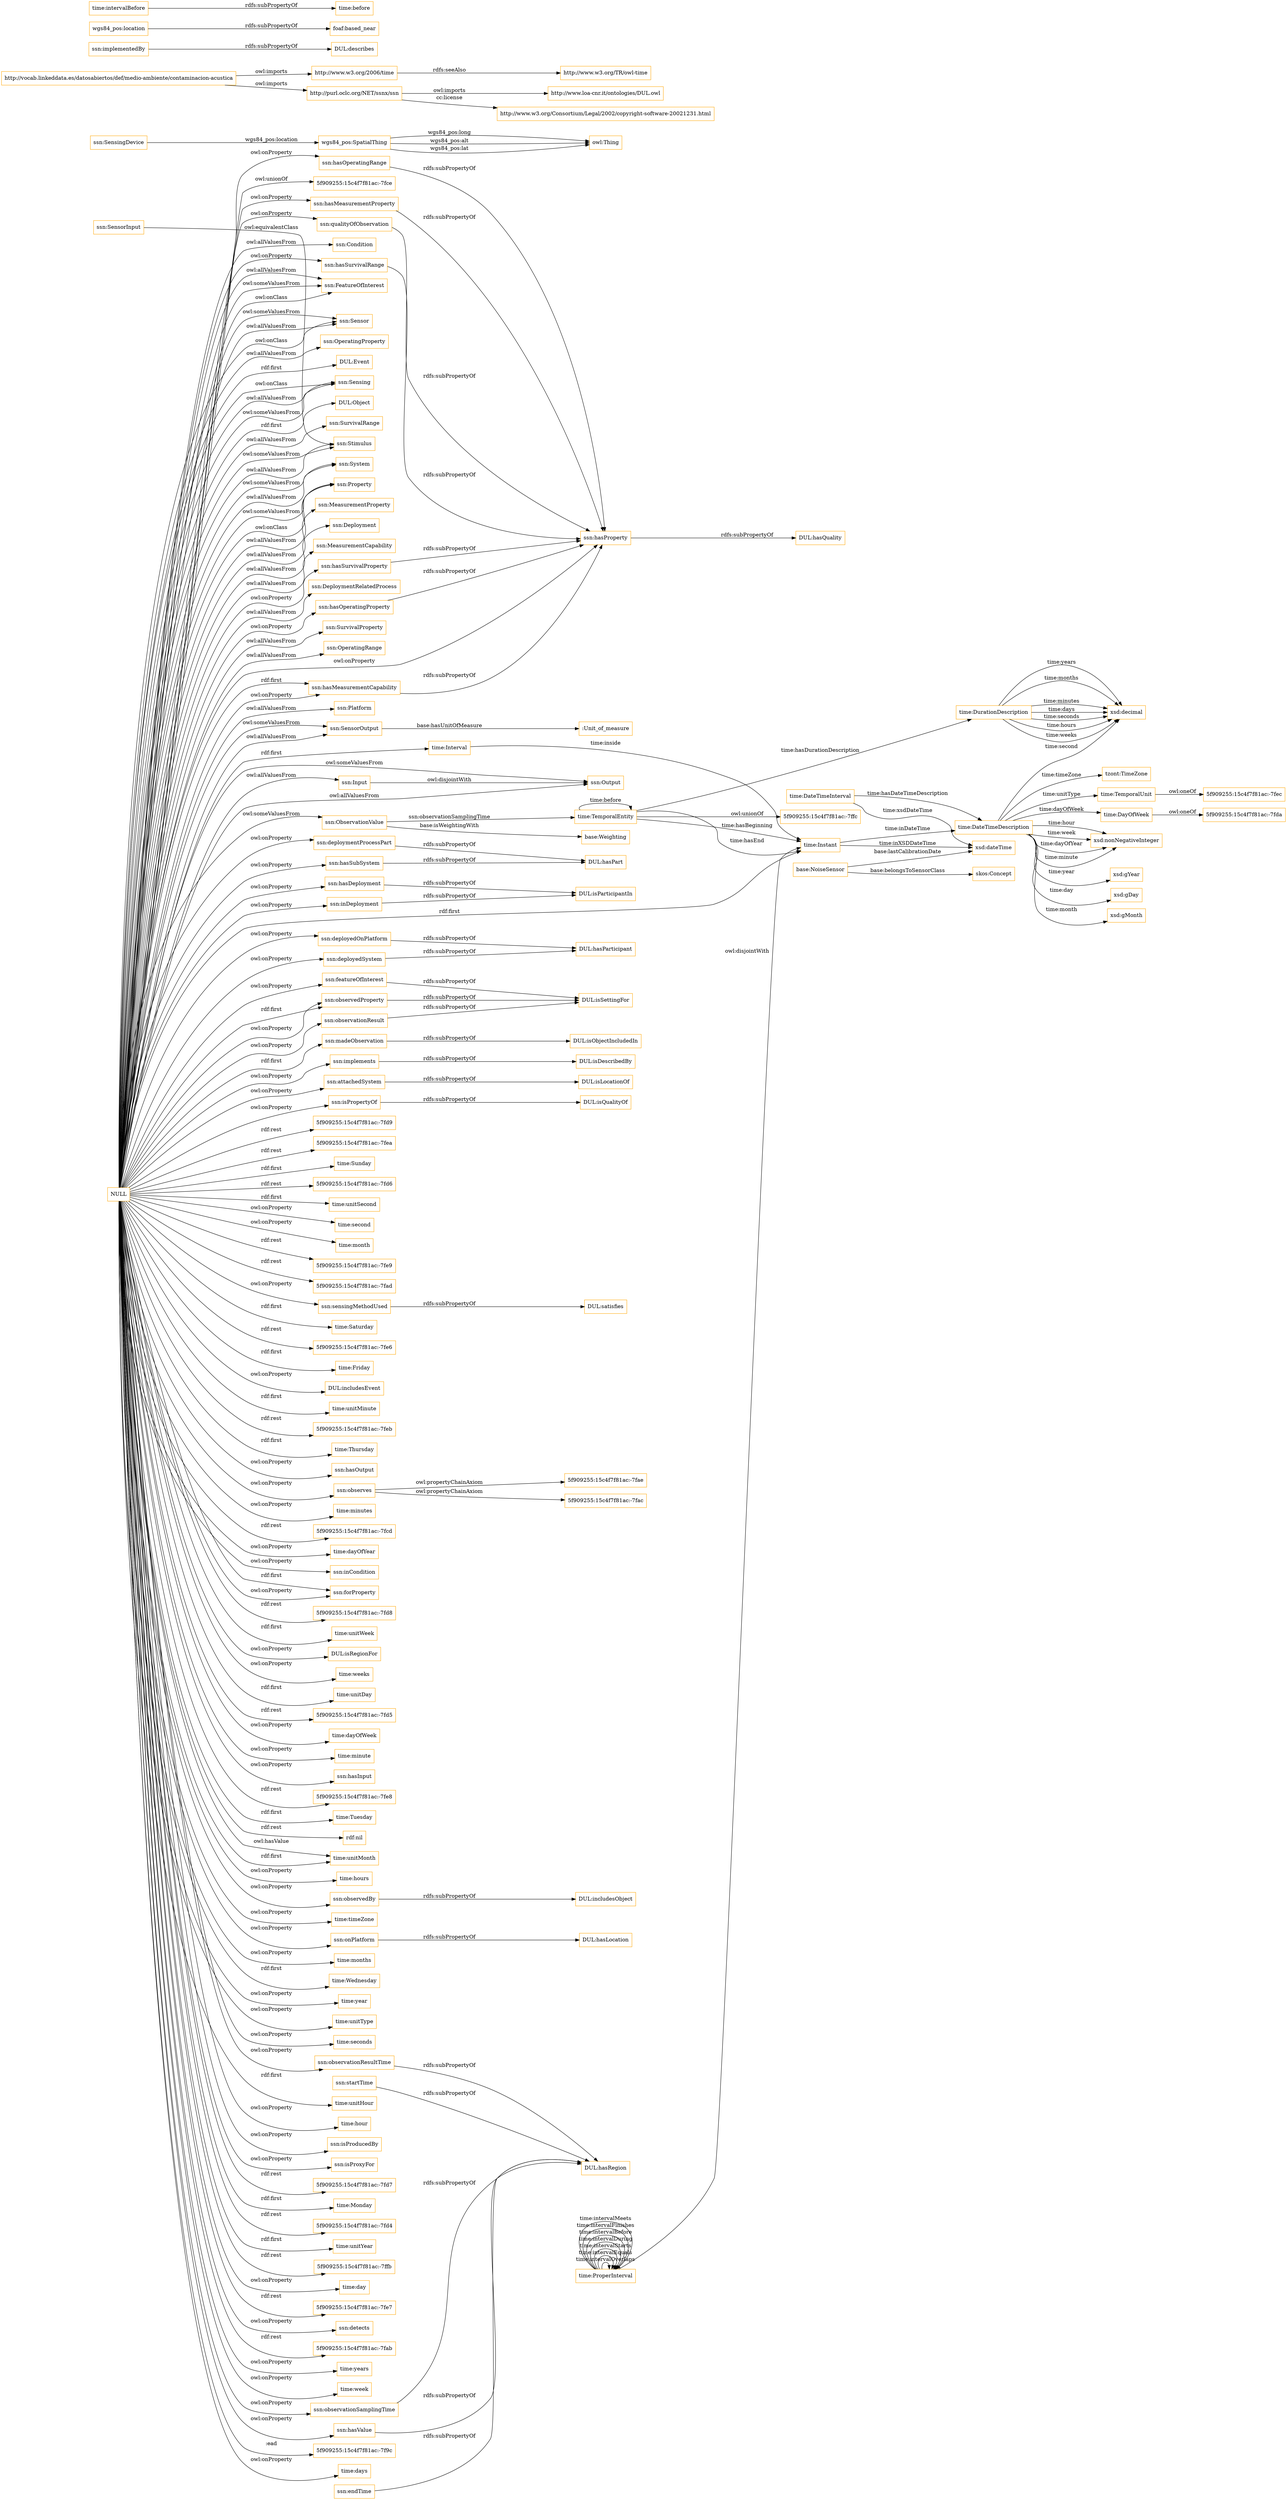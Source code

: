 digraph ar2dtool_diagram { 
rankdir=LR;
size="1501"
node [shape = rectangle, color="orange"]; ":Unit_of_measure" "skos:Concept" "wgs84_pos:SpatialThing" "base:Weighting" "base:NoiseSensor" "time:DateTimeInterval" "time:DurationDescription" "time:ProperInterval" "time:Interval" "time:TemporalEntity" "tzont:TimeZone" "time:DateTimeDescription" "time:TemporalUnit" "time:Instant" "time:DayOfWeek" "ssn:Condition" "ssn:SensorOutput" "ssn:FeatureOfInterest" "ssn:Sensor" "ssn:OperatingProperty" "DUL:Event" "ssn:Sensing" "DUL:Object" "ssn:SurvivalRange" "ssn:SensingDevice" "ssn:Stimulus" "ssn:System" "ssn:Property" "ssn:MeasurementProperty" "ssn:Deployment" "ssn:MeasurementCapability" "ssn:Input" "ssn:DeploymentRelatedProcess" "ssn:SensorInput" "ssn:ObservationValue" "ssn:SurvivalProperty" "ssn:OperatingRange" "ssn:Output" "ssn:Platform" ; /*classes style*/
	"ssn:hasSubSystem" -> "DUL:hasPart" [ label = "rdfs:subPropertyOf" ];
	"ssn:hasDeployment" -> "DUL:isParticipantIn" [ label = "rdfs:subPropertyOf" ];
	"http://www.w3.org/2006/time" -> "http://www.w3.org/TR/owl-time" [ label = "rdfs:seeAlso" ];
	"ssn:inDeployment" -> "DUL:isParticipantIn" [ label = "rdfs:subPropertyOf" ];
	"ssn:deploymentProcessPart" -> "DUL:hasPart" [ label = "rdfs:subPropertyOf" ];
	"http://purl.oclc.org/NET/ssnx/ssn" -> "http://www.loa-cnr.it/ontologies/DUL.owl" [ label = "owl:imports" ];
	"http://purl.oclc.org/NET/ssnx/ssn" -> "http://www.w3.org/Consortium/Legal/2002/copyright-software-20021231.html" [ label = "cc:license" ];
	"ssn:observedProperty" -> "DUL:isSettingFor" [ label = "rdfs:subPropertyOf" ];
	"ssn:deployedSystem" -> "DUL:hasParticipant" [ label = "rdfs:subPropertyOf" ];
	"ssn:deployedOnPlatform" -> "DUL:hasParticipant" [ label = "rdfs:subPropertyOf" ];
	"ssn:Input" -> "ssn:Output" [ label = "owl:disjointWith" ];
	"time:ProperInterval" -> "time:Instant" [ label = "owl:disjointWith" ];
	"ssn:observationResult" -> "DUL:isSettingFor" [ label = "rdfs:subPropertyOf" ];
	"ssn:madeObservation" -> "DUL:isObjectIncludedIn" [ label = "rdfs:subPropertyOf" ];
	"ssn:implements" -> "DUL:isDescribedBy" [ label = "rdfs:subPropertyOf" ];
	"http://vocab.linkeddata.es/datosabiertos/def/medio-ambiente/contaminacion-acustica" -> "http://www.w3.org/2006/time" [ label = "owl:imports" ];
	"http://vocab.linkeddata.es/datosabiertos/def/medio-ambiente/contaminacion-acustica" -> "http://purl.oclc.org/NET/ssnx/ssn" [ label = "owl:imports" ];
	"ssn:hasProperty" -> "DUL:hasQuality" [ label = "rdfs:subPropertyOf" ];
	"ssn:implementedBy" -> "DUL:describes" [ label = "rdfs:subPropertyOf" ];
	"wgs84_pos:location" -> "foaf:based_near" [ label = "rdfs:subPropertyOf" ];
	"ssn:attachedSystem" -> "DUL:isLocationOf" [ label = "rdfs:subPropertyOf" ];
	"ssn:hasMeasurementCapability" -> "ssn:hasProperty" [ label = "rdfs:subPropertyOf" ];
	"ssn:hasOperatingRange" -> "ssn:hasProperty" [ label = "rdfs:subPropertyOf" ];
	"ssn:hasMeasurementProperty" -> "ssn:hasProperty" [ label = "rdfs:subPropertyOf" ];
	"ssn:isPropertyOf" -> "DUL:isQualityOf" [ label = "rdfs:subPropertyOf" ];
	"ssn:observationResultTime" -> "DUL:hasRegion" [ label = "rdfs:subPropertyOf" ];
	"ssn:sensingMethodUsed" -> "DUL:satisfies" [ label = "rdfs:subPropertyOf" ];
	"ssn:qualityOfObservation" -> "ssn:hasProperty" [ label = "rdfs:subPropertyOf" ];
	"ssn:startTime" -> "DUL:hasRegion" [ label = "rdfs:subPropertyOf" ];
	"ssn:hasSurvivalRange" -> "ssn:hasProperty" [ label = "rdfs:subPropertyOf" ];
	"NULL" -> "ssn:MeasurementCapability" [ label = "owl:allValuesFrom" ];
	"NULL" -> "ssn:qualityOfObservation" [ label = "owl:onProperty" ];
	"NULL" -> "ssn:System" [ label = "owl:allValuesFrom" ];
	"NULL" -> "ssn:isPropertyOf" [ label = "owl:onProperty" ];
	"NULL" -> "5f909255:15c4f7f81ac:-7fd9" [ label = "rdf:rest" ];
	"NULL" -> "5f909255:15c4f7f81ac:-7fea" [ label = "rdf:rest" ];
	"NULL" -> "ssn:hasMeasurementCapability" [ label = "rdf:first" ];
	"NULL" -> "time:Sunday" [ label = "rdf:first" ];
	"NULL" -> "5f909255:15c4f7f81ac:-7fd6" [ label = "rdf:rest" ];
	"NULL" -> "time:unitSecond" [ label = "rdf:first" ];
	"NULL" -> "time:second" [ label = "owl:onProperty" ];
	"NULL" -> "ssn:hasDeployment" [ label = "owl:onProperty" ];
	"NULL" -> "ssn:FeatureOfInterest" [ label = "owl:allValuesFrom" ];
	"NULL" -> "time:month" [ label = "owl:onProperty" ];
	"NULL" -> "5f909255:15c4f7f81ac:-7fe9" [ label = "rdf:rest" ];
	"NULL" -> "ssn:Sensor" [ label = "owl:someValuesFrom" ];
	"NULL" -> "ssn:hasSurvivalRange" [ label = "owl:onProperty" ];
	"NULL" -> "ssn:implements" [ label = "owl:onProperty" ];
	"NULL" -> "5f909255:15c4f7f81ac:-7fad" [ label = "rdf:rest" ];
	"NULL" -> "ssn:observationSamplingTime" [ label = "owl:onProperty" ];
	"NULL" -> "time:Saturday" [ label = "rdf:first" ];
	"NULL" -> "ssn:System" [ label = "owl:someValuesFrom" ];
	"NULL" -> "5f909255:15c4f7f81ac:-7fe6" [ label = "rdf:rest" ];
	"NULL" -> "time:Friday" [ label = "rdf:first" ];
	"NULL" -> "ssn:Input" [ label = "owl:allValuesFrom" ];
	"NULL" -> "DUL:includesEvent" [ label = "owl:onProperty" ];
	"NULL" -> "ssn:madeObservation" [ label = "rdf:first" ];
	"NULL" -> "ssn:observedProperty" [ label = "owl:onProperty" ];
	"NULL" -> "ssn:Output" [ label = "owl:allValuesFrom" ];
	"NULL" -> "ssn:deploymentProcessPart" [ label = "owl:onProperty" ];
	"NULL" -> "time:unitMinute" [ label = "rdf:first" ];
	"NULL" -> "5f909255:15c4f7f81ac:-7feb" [ label = "rdf:rest" ];
	"NULL" -> "time:Thursday" [ label = "rdf:first" ];
	"NULL" -> "DUL:Event" [ label = "rdf:first" ];
	"NULL" -> "ssn:hasOutput" [ label = "owl:onProperty" ];
	"NULL" -> "ssn:deployedSystem" [ label = "owl:onProperty" ];
	"NULL" -> "ssn:observes" [ label = "owl:onProperty" ];
	"NULL" -> "ssn:ObservationValue" [ label = "owl:someValuesFrom" ];
	"NULL" -> "time:minutes" [ label = "owl:onProperty" ];
	"NULL" -> "DUL:Object" [ label = "rdf:first" ];
	"NULL" -> "ssn:inDeployment" [ label = "owl:onProperty" ];
	"NULL" -> "ssn:hasMeasurementCapability" [ label = "owl:onProperty" ];
	"NULL" -> "ssn:sensingMethodUsed" [ label = "owl:onProperty" ];
	"NULL" -> "5f909255:15c4f7f81ac:-7fcd" [ label = "rdf:rest" ];
	"NULL" -> "ssn:DeploymentRelatedProcess" [ label = "owl:allValuesFrom" ];
	"NULL" -> "ssn:Deployment" [ label = "owl:allValuesFrom" ];
	"NULL" -> "time:dayOfYear" [ label = "owl:onProperty" ];
	"NULL" -> "ssn:inCondition" [ label = "owl:onProperty" ];
	"NULL" -> "ssn:forProperty" [ label = "owl:onProperty" ];
	"NULL" -> "5f909255:15c4f7f81ac:-7fd8" [ label = "rdf:rest" ];
	"NULL" -> "time:unitWeek" [ label = "rdf:first" ];
	"NULL" -> "DUL:isRegionFor" [ label = "owl:onProperty" ];
	"NULL" -> "time:weeks" [ label = "owl:onProperty" ];
	"NULL" -> "time:unitDay" [ label = "rdf:first" ];
	"NULL" -> "ssn:Stimulus" [ label = "owl:someValuesFrom" ];
	"NULL" -> "ssn:hasProperty" [ label = "owl:onProperty" ];
	"NULL" -> "5f909255:15c4f7f81ac:-7fd5" [ label = "rdf:rest" ];
	"NULL" -> "ssn:Sensor" [ label = "owl:allValuesFrom" ];
	"NULL" -> "time:dayOfWeek" [ label = "owl:onProperty" ];
	"NULL" -> "ssn:Output" [ label = "owl:someValuesFrom" ];
	"NULL" -> "time:minute" [ label = "owl:onProperty" ];
	"NULL" -> "ssn:hasInput" [ label = "owl:onProperty" ];
	"NULL" -> "5f909255:15c4f7f81ac:-7fe8" [ label = "rdf:rest" ];
	"NULL" -> "time:Tuesday" [ label = "rdf:first" ];
	"NULL" -> "ssn:SensorOutput" [ label = "owl:allValuesFrom" ];
	"NULL" -> "rdf:nil" [ label = "rdf:rest" ];
	"NULL" -> "ssn:Sensor" [ label = "owl:onClass" ];
	"NULL" -> "time:unitMonth" [ label = "rdf:first" ];
	"NULL" -> "ssn:observationResult" [ label = "owl:onProperty" ];
	"NULL" -> "time:hours" [ label = "owl:onProperty" ];
	"NULL" -> "ssn:hasSurvivalProperty" [ label = "owl:onProperty" ];
	"NULL" -> "time:timeZone" [ label = "owl:onProperty" ];
	"NULL" -> "ssn:hasOperatingProperty" [ label = "owl:onProperty" ];
	"NULL" -> "ssn:Property" [ label = "owl:allValuesFrom" ];
	"NULL" -> "time:months" [ label = "owl:onProperty" ];
	"NULL" -> "time:Wednesday" [ label = "rdf:first" ];
	"NULL" -> "time:year" [ label = "owl:onProperty" ];
	"NULL" -> "time:unitType" [ label = "owl:onProperty" ];
	"NULL" -> "time:seconds" [ label = "owl:onProperty" ];
	"NULL" -> "ssn:hasOperatingRange" [ label = "owl:onProperty" ];
	"NULL" -> "ssn:observedBy" [ label = "owl:onProperty" ];
	"NULL" -> "ssn:attachedSystem" [ label = "owl:onProperty" ];
	"NULL" -> "ssn:FeatureOfInterest" [ label = "owl:someValuesFrom" ];
	"NULL" -> "ssn:FeatureOfInterest" [ label = "owl:onClass" ];
	"NULL" -> "ssn:Stimulus" [ label = "owl:allValuesFrom" ];
	"NULL" -> "ssn:onPlatform" [ label = "owl:onProperty" ];
	"NULL" -> "ssn:OperatingRange" [ label = "owl:allValuesFrom" ];
	"NULL" -> "time:unitHour" [ label = "rdf:first" ];
	"NULL" -> "time:hour" [ label = "owl:onProperty" ];
	"NULL" -> "ssn:Sensing" [ label = "owl:onClass" ];
	"NULL" -> "ssn:isProducedBy" [ label = "owl:onProperty" ];
	"NULL" -> "ssn:hasSubSystem" [ label = "owl:onProperty" ];
	"NULL" -> "ssn:hasMeasurementProperty" [ label = "owl:onProperty" ];
	"NULL" -> "ssn:isProxyFor" [ label = "owl:onProperty" ];
	"NULL" -> "5f909255:15c4f7f81ac:-7fd7" [ label = "rdf:rest" ];
	"NULL" -> "ssn:Platform" [ label = "owl:allValuesFrom" ];
	"NULL" -> "ssn:SurvivalProperty" [ label = "owl:allValuesFrom" ];
	"NULL" -> "time:unitMonth" [ label = "owl:hasValue" ];
	"NULL" -> "time:Monday" [ label = "rdf:first" ];
	"NULL" -> "ssn:Property" [ label = "owl:someValuesFrom" ];
	"NULL" -> "5f909255:15c4f7f81ac:-7fd4" [ label = "rdf:rest" ];
	"NULL" -> "time:unitYear" [ label = "rdf:first" ];
	"NULL" -> "5f909255:15c4f7f81ac:-7ffb" [ label = "rdf:rest" ];
	"NULL" -> "time:day" [ label = "owl:onProperty" ];
	"NULL" -> "ssn:Property" [ label = "owl:onClass" ];
	"NULL" -> "ssn:deployedOnPlatform" [ label = "owl:onProperty" ];
	"NULL" -> "5f909255:15c4f7f81ac:-7fe7" [ label = "rdf:rest" ];
	"NULL" -> "ssn:Sensing" [ label = "owl:allValuesFrom" ];
	"NULL" -> "ssn:detects" [ label = "owl:onProperty" ];
	"NULL" -> "time:Interval" [ label = "rdf:first" ];
	"NULL" -> "ssn:Sensing" [ label = "owl:someValuesFrom" ];
	"NULL" -> "ssn:SurvivalRange" [ label = "owl:allValuesFrom" ];
	"NULL" -> "ssn:MeasurementProperty" [ label = "owl:allValuesFrom" ];
	"NULL" -> "5f909255:15c4f7f81ac:-7fab" [ label = "rdf:rest" ];
	"NULL" -> "ssn:observationResultTime" [ label = "owl:onProperty" ];
	"NULL" -> "time:years" [ label = "owl:onProperty" ];
	"NULL" -> "time:Instant" [ label = "rdf:first" ];
	"NULL" -> "time:week" [ label = "owl:onProperty" ];
	"NULL" -> "5f909255:15c4f7f81ac:-7f9c" [ label = ":ead" ];
	"NULL" -> "ssn:hasValue" [ label = "owl:onProperty" ];
	"NULL" -> "ssn:forProperty" [ label = "rdf:first" ];
	"NULL" -> "ssn:SensorOutput" [ label = "owl:someValuesFrom" ];
	"NULL" -> "ssn:featureOfInterest" [ label = "owl:onProperty" ];
	"NULL" -> "ssn:OperatingProperty" [ label = "owl:allValuesFrom" ];
	"NULL" -> "time:days" [ label = "owl:onProperty" ];
	"NULL" -> "ssn:Condition" [ label = "owl:allValuesFrom" ];
	"NULL" -> "ssn:observedProperty" [ label = "rdf:first" ];
	"NULL" -> "5f909255:15c4f7f81ac:-7fce" [ label = "owl:unionOf" ];
	"ssn:SensorInput" -> "ssn:Stimulus" [ label = "owl:equivalentClass" ];
	"ssn:onPlatform" -> "DUL:hasLocation" [ label = "rdfs:subPropertyOf" ];
	"time:intervalBefore" -> "time:before" [ label = "rdfs:subPropertyOf" ];
	"time:TemporalEntity" -> "5f909255:15c4f7f81ac:-7ffc" [ label = "owl:unionOf" ];
	"ssn:observedBy" -> "DUL:includesObject" [ label = "rdfs:subPropertyOf" ];
	"ssn:observes" -> "5f909255:15c4f7f81ac:-7fac" [ label = "owl:propertyChainAxiom" ];
	"ssn:observes" -> "5f909255:15c4f7f81ac:-7fae" [ label = "owl:propertyChainAxiom" ];
	"ssn:featureOfInterest" -> "DUL:isSettingFor" [ label = "rdfs:subPropertyOf" ];
	"ssn:hasValue" -> "DUL:hasRegion" [ label = "rdfs:subPropertyOf" ];
	"ssn:observationSamplingTime" -> "DUL:hasRegion" [ label = "rdfs:subPropertyOf" ];
	"time:DayOfWeek" -> "5f909255:15c4f7f81ac:-7fda" [ label = "owl:oneOf" ];
	"time:TemporalUnit" -> "5f909255:15c4f7f81ac:-7fec" [ label = "owl:oneOf" ];
	"ssn:endTime" -> "DUL:hasRegion" [ label = "rdfs:subPropertyOf" ];
	"ssn:hasOperatingProperty" -> "ssn:hasProperty" [ label = "rdfs:subPropertyOf" ];
	"ssn:hasSurvivalProperty" -> "ssn:hasProperty" [ label = "rdfs:subPropertyOf" ];
	"time:DateTimeDescription" -> "xsd:nonNegativeInteger" [ label = "time:hour" ];
	"ssn:ObservationValue" -> "base:Weighting" [ label = "base:isWeightingWith" ];
	"time:DurationDescription" -> "xsd:decimal" [ label = "time:days" ];
	"ssn:SensingDevice" -> "wgs84_pos:SpatialThing" [ label = "wgs84_pos:location" ];
	"time:DurationDescription" -> "xsd:decimal" [ label = "time:seconds" ];
	"time:TemporalEntity" -> "time:TemporalEntity" [ label = "time:before" ];
	"time:TemporalEntity" -> "time:DurationDescription" [ label = "time:hasDurationDescription" ];
	"time:DateTimeDescription" -> "xsd:nonNegativeInteger" [ label = "time:week" ];
	"time:Interval" -> "time:Instant" [ label = "time:inside" ];
	"time:ProperInterval" -> "time:ProperInterval" [ label = "time:intervalOverlaps" ];
	"time:TemporalEntity" -> "time:Instant" [ label = "time:hasBeginning" ];
	"time:DurationDescription" -> "xsd:decimal" [ label = "time:hours" ];
	"time:DurationDescription" -> "xsd:decimal" [ label = "time:weeks" ];
	"ssn:SensorOutput" -> ":Unit_of_measure" [ label = "base:hasUnitOfMeasure" ];
	"wgs84_pos:SpatialThing" -> "owl:Thing" [ label = "wgs84_pos:long" ];
	"time:DateTimeDescription" -> "xsd:gYear" [ label = "time:year" ];
	"wgs84_pos:SpatialThing" -> "owl:Thing" [ label = "wgs84_pos:alt" ];
	"time:ProperInterval" -> "time:ProperInterval" [ label = "time:intervalEquals" ];
	"base:NoiseSensor" -> "xsd:dateTime" [ label = "base:lastCalibrationDate" ];
	"time:Instant" -> "time:DateTimeDescription" [ label = "time:inDateTime" ];
	"time:ProperInterval" -> "time:ProperInterval" [ label = "time:intervalStarts" ];
	"time:DateTimeInterval" -> "xsd:dateTime" [ label = "time:xsdDateTime" ];
	"time:DateTimeDescription" -> "tzont:TimeZone" [ label = "time:timeZone" ];
	"time:DateTimeDescription" -> "xsd:gDay" [ label = "time:day" ];
	"time:DateTimeDescription" -> "xsd:nonNegativeInteger" [ label = "time:dayOfYear" ];
	"time:DurationDescription" -> "xsd:decimal" [ label = "time:years" ];
	"time:DateTimeInterval" -> "time:DateTimeDescription" [ label = "time:hasDateTimeDescription" ];
	"time:DateTimeDescription" -> "xsd:nonNegativeInteger" [ label = "time:minute" ];
	"time:DurationDescription" -> "xsd:decimal" [ label = "time:months" ];
	"time:Instant" -> "xsd:dateTime" [ label = "time:inXSDDateTime" ];
	"base:NoiseSensor" -> "skos:Concept" [ label = "base:belongsToSensorClass" ];
	"time:DateTimeDescription" -> "xsd:decimal" [ label = "time:second" ];
	"time:DurationDescription" -> "xsd:decimal" [ label = "time:minutes" ];
	"time:TemporalEntity" -> "time:Instant" [ label = "time:hasEnd" ];
	"time:ProperInterval" -> "time:ProperInterval" [ label = "time:intervalDuring" ];
	"time:ProperInterval" -> "time:ProperInterval" [ label = "time:intervalBefore" ];
	"time:ProperInterval" -> "time:ProperInterval" [ label = "time:intervalFinishes" ];
	"time:ProperInterval" -> "time:ProperInterval" [ label = "time:intervalMeets" ];
	"ssn:ObservationValue" -> "time:TemporalEntity" [ label = "ssn:observationSamplingTime" ];
	"time:DateTimeDescription" -> "time:TemporalUnit" [ label = "time:unitType" ];
	"time:DateTimeDescription" -> "time:DayOfWeek" [ label = "time:dayOfWeek" ];
	"wgs84_pos:SpatialThing" -> "owl:Thing" [ label = "wgs84_pos:lat" ];
	"time:DateTimeDescription" -> "xsd:gMonth" [ label = "time:month" ];

}
